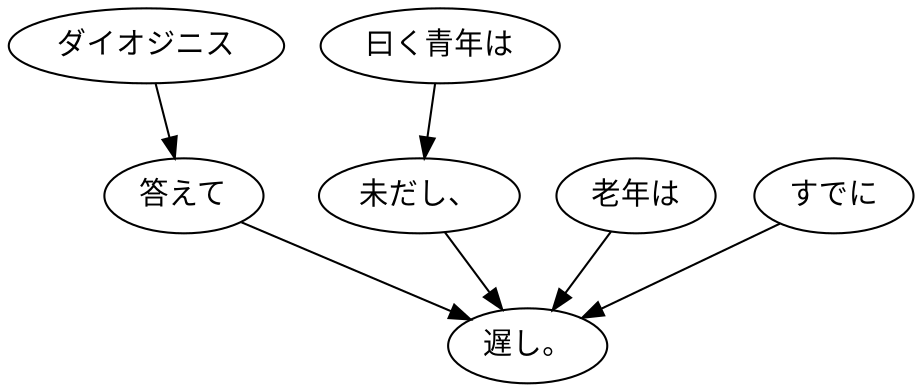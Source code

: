 digraph graph8893 {
	node0 [label="ダイオジニス"];
	node1 [label="答えて"];
	node2 [label="曰く青年は"];
	node3 [label="未だし、"];
	node4 [label="老年は"];
	node5 [label="すでに"];
	node6 [label="遅し。"];
	node0 -> node1;
	node1 -> node6;
	node2 -> node3;
	node3 -> node6;
	node4 -> node6;
	node5 -> node6;
}
